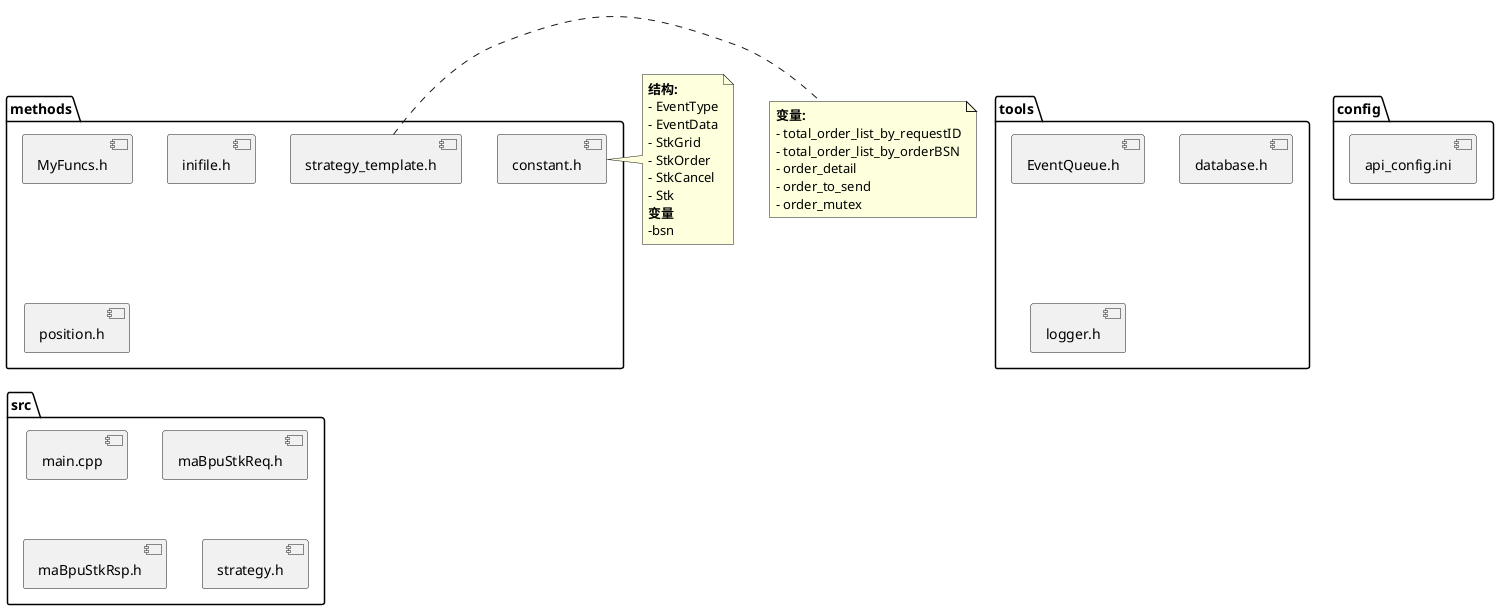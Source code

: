 @startuml

package "methods" {
  [MyFuncs.h]
  [inifile.h]
  [constant.h] as constant
  [strategy_template.h] as strategy_template
  [position.h]
}

note right of constant
  **结构:**
  - EventType
  - EventData
  - StkGrid
  - StkOrder
  - StkCancel
  - Stk
  **变量**
  -bsn
end note

note right of strategy_template
  **变量:**
  - total_order_list_by_requestID
  - total_order_list_by_orderBSN
  - order_detail
  - order_to_send
  - order_mutex
end note

package "tools" {
  [EventQueue.h]
  [database.h]
  [logger.h]
}

package "config" {
  [api_config.ini]
}

package "src" {
  [main.cpp]
  [maBpuStkReq.h]
  [maBpuStkRsp.h]
  [strategy.h]
}

@enduml